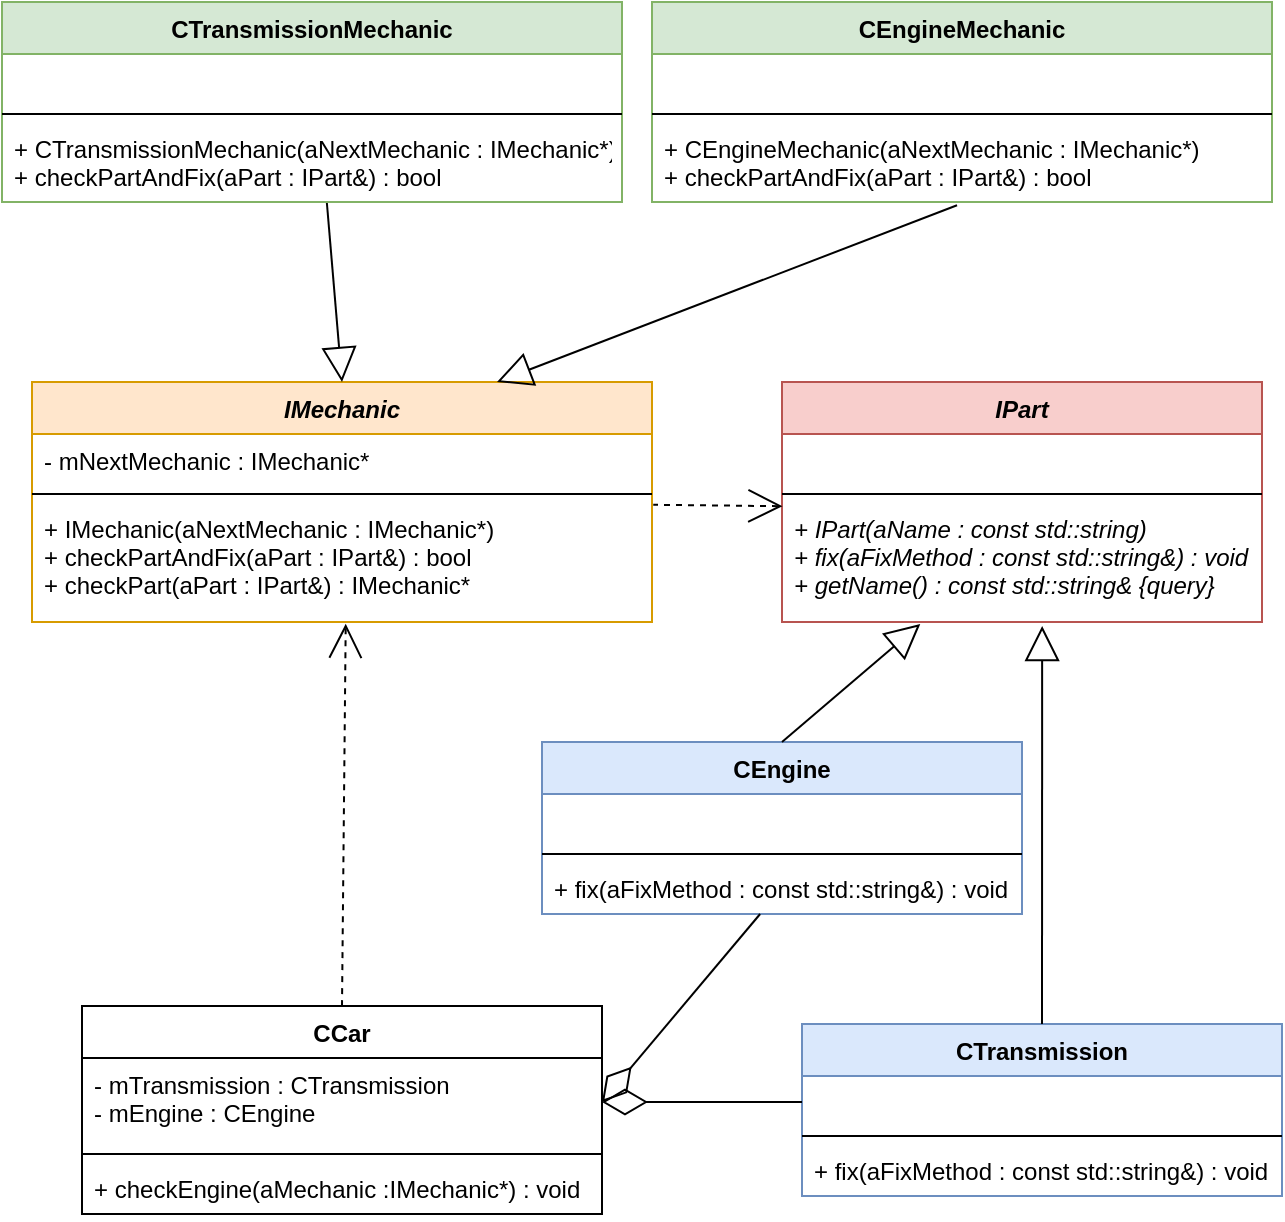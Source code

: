 <mxfile version="13.9.9" type="device"><diagram id="dX9DKSdh9fuA-aQn89Q-" name="Strona-1"><mxGraphModel dx="1301" dy="2071" grid="1" gridSize="10" guides="1" tooltips="1" connect="1" arrows="1" fold="1" page="1" pageScale="1" pageWidth="827" pageHeight="1169" math="0" shadow="0"><root><mxCell id="0"/><mxCell id="1" parent="0"/><mxCell id="HKT_40KJArnPakBg50bf-1" value="CCar" style="swimlane;fontStyle=1;align=center;verticalAlign=top;childLayout=stackLayout;horizontal=1;startSize=26;horizontalStack=0;resizeParent=1;resizeParentMax=0;resizeLast=0;collapsible=1;marginBottom=0;" vertex="1" parent="1"><mxGeometry x="90" y="402" width="260" height="104" as="geometry"/></mxCell><mxCell id="HKT_40KJArnPakBg50bf-2" value="- mTransmission : CTransmission&#10;- mEngine : CEngine" style="text;strokeColor=none;fillColor=none;align=left;verticalAlign=top;spacingLeft=4;spacingRight=4;overflow=hidden;rotatable=0;points=[[0,0.5],[1,0.5]];portConstraint=eastwest;" vertex="1" parent="HKT_40KJArnPakBg50bf-1"><mxGeometry y="26" width="260" height="44" as="geometry"/></mxCell><mxCell id="HKT_40KJArnPakBg50bf-3" value="" style="line;strokeWidth=1;fillColor=none;align=left;verticalAlign=middle;spacingTop=-1;spacingLeft=3;spacingRight=3;rotatable=0;labelPosition=right;points=[];portConstraint=eastwest;" vertex="1" parent="HKT_40KJArnPakBg50bf-1"><mxGeometry y="70" width="260" height="8" as="geometry"/></mxCell><mxCell id="HKT_40KJArnPakBg50bf-4" value="+ checkEngine(aMechanic :IMechanic*) : void" style="text;strokeColor=none;fillColor=none;align=left;verticalAlign=top;spacingLeft=4;spacingRight=4;overflow=hidden;rotatable=0;points=[[0,0.5],[1,0.5]];portConstraint=eastwest;" vertex="1" parent="HKT_40KJArnPakBg50bf-1"><mxGeometry y="78" width="260" height="26" as="geometry"/></mxCell><mxCell id="HKT_40KJArnPakBg50bf-5" value="CEngine" style="swimlane;fontStyle=1;align=center;verticalAlign=top;childLayout=stackLayout;horizontal=1;startSize=26;horizontalStack=0;resizeParent=1;resizeParentMax=0;resizeLast=0;collapsible=1;marginBottom=0;fillColor=#dae8fc;strokeColor=#6c8ebf;" vertex="1" parent="1"><mxGeometry x="320" y="270" width="240" height="86" as="geometry"/></mxCell><mxCell id="HKT_40KJArnPakBg50bf-6" value=" " style="text;strokeColor=none;fillColor=none;align=left;verticalAlign=top;spacingLeft=4;spacingRight=4;overflow=hidden;rotatable=0;points=[[0,0.5],[1,0.5]];portConstraint=eastwest;" vertex="1" parent="HKT_40KJArnPakBg50bf-5"><mxGeometry y="26" width="240" height="26" as="geometry"/></mxCell><mxCell id="HKT_40KJArnPakBg50bf-7" value="" style="line;strokeWidth=1;fillColor=none;align=left;verticalAlign=middle;spacingTop=-1;spacingLeft=3;spacingRight=3;rotatable=0;labelPosition=right;points=[];portConstraint=eastwest;" vertex="1" parent="HKT_40KJArnPakBg50bf-5"><mxGeometry y="52" width="240" height="8" as="geometry"/></mxCell><mxCell id="HKT_40KJArnPakBg50bf-8" value="+ fix(aFixMethod : const std::string&amp;) : void" style="text;strokeColor=none;fillColor=none;align=left;verticalAlign=top;spacingLeft=4;spacingRight=4;overflow=hidden;rotatable=0;points=[[0,0.5],[1,0.5]];portConstraint=eastwest;" vertex="1" parent="HKT_40KJArnPakBg50bf-5"><mxGeometry y="60" width="240" height="26" as="geometry"/></mxCell><mxCell id="HKT_40KJArnPakBg50bf-9" value="CTransmission" style="swimlane;fontStyle=1;align=center;verticalAlign=top;childLayout=stackLayout;horizontal=1;startSize=26;horizontalStack=0;resizeParent=1;resizeParentMax=0;resizeLast=0;collapsible=1;marginBottom=0;fillColor=#dae8fc;strokeColor=#6c8ebf;" vertex="1" parent="1"><mxGeometry x="450" y="411" width="240" height="86" as="geometry"/></mxCell><mxCell id="HKT_40KJArnPakBg50bf-10" value=" " style="text;strokeColor=none;fillColor=none;align=left;verticalAlign=top;spacingLeft=4;spacingRight=4;overflow=hidden;rotatable=0;points=[[0,0.5],[1,0.5]];portConstraint=eastwest;" vertex="1" parent="HKT_40KJArnPakBg50bf-9"><mxGeometry y="26" width="240" height="26" as="geometry"/></mxCell><mxCell id="HKT_40KJArnPakBg50bf-11" value="" style="line;strokeWidth=1;fillColor=none;align=left;verticalAlign=middle;spacingTop=-1;spacingLeft=3;spacingRight=3;rotatable=0;labelPosition=right;points=[];portConstraint=eastwest;" vertex="1" parent="HKT_40KJArnPakBg50bf-9"><mxGeometry y="52" width="240" height="8" as="geometry"/></mxCell><mxCell id="HKT_40KJArnPakBg50bf-12" value="+ fix(aFixMethod : const std::string&amp;) : void" style="text;strokeColor=none;fillColor=none;align=left;verticalAlign=top;spacingLeft=4;spacingRight=4;overflow=hidden;rotatable=0;points=[[0,0.5],[1,0.5]];portConstraint=eastwest;" vertex="1" parent="HKT_40KJArnPakBg50bf-9"><mxGeometry y="60" width="240" height="26" as="geometry"/></mxCell><mxCell id="HKT_40KJArnPakBg50bf-13" value="IPart" style="swimlane;fontStyle=3;align=center;verticalAlign=top;childLayout=stackLayout;horizontal=1;startSize=26;horizontalStack=0;resizeParent=1;resizeParentMax=0;resizeLast=0;collapsible=1;marginBottom=0;fillColor=#f8cecc;strokeColor=#b85450;" vertex="1" parent="1"><mxGeometry x="440" y="90" width="240" height="120" as="geometry"/></mxCell><mxCell id="HKT_40KJArnPakBg50bf-14" value=" " style="text;strokeColor=none;fillColor=none;align=left;verticalAlign=top;spacingLeft=4;spacingRight=4;overflow=hidden;rotatable=0;points=[[0,0.5],[1,0.5]];portConstraint=eastwest;" vertex="1" parent="HKT_40KJArnPakBg50bf-13"><mxGeometry y="26" width="240" height="26" as="geometry"/></mxCell><mxCell id="HKT_40KJArnPakBg50bf-15" value="" style="line;strokeWidth=1;fillColor=none;align=left;verticalAlign=middle;spacingTop=-1;spacingLeft=3;spacingRight=3;rotatable=0;labelPosition=right;points=[];portConstraint=eastwest;" vertex="1" parent="HKT_40KJArnPakBg50bf-13"><mxGeometry y="52" width="240" height="8" as="geometry"/></mxCell><mxCell id="HKT_40KJArnPakBg50bf-16" value="+ IPart(aName : const std::string)&#10;+ fix(aFixMethod : const std::string&amp;) : void&#10;+ getName() : const std::string&amp; {query}" style="text;strokeColor=none;fillColor=none;align=left;verticalAlign=top;spacingLeft=4;spacingRight=4;overflow=hidden;rotatable=0;points=[[0,0.5],[1,0.5]];portConstraint=eastwest;fontStyle=2" vertex="1" parent="HKT_40KJArnPakBg50bf-13"><mxGeometry y="60" width="240" height="60" as="geometry"/></mxCell><mxCell id="HKT_40KJArnPakBg50bf-17" value="CEngineMechanic" style="swimlane;fontStyle=1;align=center;verticalAlign=top;childLayout=stackLayout;horizontal=1;startSize=26;horizontalStack=0;resizeParent=1;resizeParentMax=0;resizeLast=0;collapsible=1;marginBottom=0;fillColor=#d5e8d4;strokeColor=#82b366;" vertex="1" parent="1"><mxGeometry x="375" y="-100" width="310" height="100" as="geometry"/></mxCell><mxCell id="HKT_40KJArnPakBg50bf-18" value=" " style="text;strokeColor=none;fillColor=none;align=left;verticalAlign=top;spacingLeft=4;spacingRight=4;overflow=hidden;rotatable=0;points=[[0,0.5],[1,0.5]];portConstraint=eastwest;" vertex="1" parent="HKT_40KJArnPakBg50bf-17"><mxGeometry y="26" width="310" height="26" as="geometry"/></mxCell><mxCell id="HKT_40KJArnPakBg50bf-19" value="" style="line;strokeWidth=1;fillColor=none;align=left;verticalAlign=middle;spacingTop=-1;spacingLeft=3;spacingRight=3;rotatable=0;labelPosition=right;points=[];portConstraint=eastwest;" vertex="1" parent="HKT_40KJArnPakBg50bf-17"><mxGeometry y="52" width="310" height="8" as="geometry"/></mxCell><mxCell id="HKT_40KJArnPakBg50bf-20" value="+ CEngineMechanic(aNextMechanic : IMechanic*)&#10;+ checkPartAndFix(aPart : IPart&amp;) : bool" style="text;strokeColor=none;fillColor=none;align=left;verticalAlign=top;spacingLeft=4;spacingRight=4;overflow=hidden;rotatable=0;points=[[0,0.5],[1,0.5]];portConstraint=eastwest;" vertex="1" parent="HKT_40KJArnPakBg50bf-17"><mxGeometry y="60" width="310" height="40" as="geometry"/></mxCell><mxCell id="HKT_40KJArnPakBg50bf-21" value="CTransmissionMechanic" style="swimlane;fontStyle=1;align=center;verticalAlign=top;childLayout=stackLayout;horizontal=1;startSize=26;horizontalStack=0;resizeParent=1;resizeParentMax=0;resizeLast=0;collapsible=1;marginBottom=0;fillColor=#d5e8d4;strokeColor=#82b366;" vertex="1" parent="1"><mxGeometry x="50" y="-100" width="310" height="100" as="geometry"/></mxCell><mxCell id="HKT_40KJArnPakBg50bf-22" value=" " style="text;strokeColor=none;fillColor=none;align=left;verticalAlign=top;spacingLeft=4;spacingRight=4;overflow=hidden;rotatable=0;points=[[0,0.5],[1,0.5]];portConstraint=eastwest;" vertex="1" parent="HKT_40KJArnPakBg50bf-21"><mxGeometry y="26" width="310" height="26" as="geometry"/></mxCell><mxCell id="HKT_40KJArnPakBg50bf-23" value="" style="line;strokeWidth=1;fillColor=none;align=left;verticalAlign=middle;spacingTop=-1;spacingLeft=3;spacingRight=3;rotatable=0;labelPosition=right;points=[];portConstraint=eastwest;" vertex="1" parent="HKT_40KJArnPakBg50bf-21"><mxGeometry y="52" width="310" height="8" as="geometry"/></mxCell><mxCell id="HKT_40KJArnPakBg50bf-24" value="+ CTransmissionMechanic(aNextMechanic : IMechanic*)&#10;+ checkPartAndFix(aPart : IPart&amp;) : bool" style="text;strokeColor=none;fillColor=none;align=left;verticalAlign=top;spacingLeft=4;spacingRight=4;overflow=hidden;rotatable=0;points=[[0,0.5],[1,0.5]];portConstraint=eastwest;" vertex="1" parent="HKT_40KJArnPakBg50bf-21"><mxGeometry y="60" width="310" height="40" as="geometry"/></mxCell><mxCell id="HKT_40KJArnPakBg50bf-25" value="IMechanic" style="swimlane;fontStyle=3;align=center;verticalAlign=top;childLayout=stackLayout;horizontal=1;startSize=26;horizontalStack=0;resizeParent=1;resizeParentMax=0;resizeLast=0;collapsible=1;marginBottom=0;fillColor=#ffe6cc;strokeColor=#d79b00;" vertex="1" parent="1"><mxGeometry x="65" y="90" width="310" height="120" as="geometry"/></mxCell><mxCell id="HKT_40KJArnPakBg50bf-26" value="- mNextMechanic : IMechanic*" style="text;strokeColor=none;fillColor=none;align=left;verticalAlign=top;spacingLeft=4;spacingRight=4;overflow=hidden;rotatable=0;points=[[0,0.5],[1,0.5]];portConstraint=eastwest;" vertex="1" parent="HKT_40KJArnPakBg50bf-25"><mxGeometry y="26" width="310" height="26" as="geometry"/></mxCell><mxCell id="HKT_40KJArnPakBg50bf-27" value="" style="line;strokeWidth=1;fillColor=none;align=left;verticalAlign=middle;spacingTop=-1;spacingLeft=3;spacingRight=3;rotatable=0;labelPosition=right;points=[];portConstraint=eastwest;" vertex="1" parent="HKT_40KJArnPakBg50bf-25"><mxGeometry y="52" width="310" height="8" as="geometry"/></mxCell><mxCell id="HKT_40KJArnPakBg50bf-28" value="+ IMechanic(aNextMechanic : IMechanic*)&#10;+ checkPartAndFix(aPart : IPart&amp;) : bool&#10;+ checkPart(aPart : IPart&amp;) : IMechanic*" style="text;strokeColor=none;fillColor=none;align=left;verticalAlign=top;spacingLeft=4;spacingRight=4;overflow=hidden;rotatable=0;points=[[0,0.5],[1,0.5]];portConstraint=eastwest;fontStyle=0" vertex="1" parent="HKT_40KJArnPakBg50bf-25"><mxGeometry y="60" width="310" height="60" as="geometry"/></mxCell><mxCell id="HKT_40KJArnPakBg50bf-29" value="" style="endArrow=none;html=1;entryX=0.5;entryY=0;entryDx=0;entryDy=0;exitX=0.288;exitY=1.017;exitDx=0;exitDy=0;exitPerimeter=0;endFill=0;startArrow=block;startFill=0;endSize=12;startSize=15;" edge="1" parent="1" source="HKT_40KJArnPakBg50bf-16" target="HKT_40KJArnPakBg50bf-5"><mxGeometry width="50" height="50" relative="1" as="geometry"><mxPoint x="230" y="140" as="sourcePoint"/><mxPoint x="280" y="90" as="targetPoint"/></mxGeometry></mxCell><mxCell id="HKT_40KJArnPakBg50bf-30" value="" style="endArrow=none;html=1;entryX=0.5;entryY=0;entryDx=0;entryDy=0;endFill=0;startArrow=block;startFill=0;endSize=12;startSize=15;exitX=0.542;exitY=1.033;exitDx=0;exitDy=0;exitPerimeter=0;" edge="1" parent="1" source="HKT_40KJArnPakBg50bf-16" target="HKT_40KJArnPakBg50bf-9"><mxGeometry width="50" height="50" relative="1" as="geometry"><mxPoint x="630" y="212" as="sourcePoint"/><mxPoint x="450" y="280" as="targetPoint"/></mxGeometry></mxCell><mxCell id="HKT_40KJArnPakBg50bf-31" value="" style="endArrow=none;html=1;entryX=0.492;entryY=1.041;entryDx=0;entryDy=0;endFill=0;startArrow=block;startFill=0;endSize=12;startSize=15;entryPerimeter=0;exitX=0.75;exitY=0;exitDx=0;exitDy=0;" edge="1" parent="1" source="HKT_40KJArnPakBg50bf-25" target="HKT_40KJArnPakBg50bf-20"><mxGeometry width="50" height="50" relative="1" as="geometry"><mxPoint x="120" y="230" as="sourcePoint"/><mxPoint x="290" y="-254" as="targetPoint"/></mxGeometry></mxCell><mxCell id="HKT_40KJArnPakBg50bf-32" value="" style="endArrow=none;html=1;entryX=0.524;entryY=1.012;entryDx=0;entryDy=0;endFill=0;startArrow=block;startFill=0;endSize=12;startSize=15;exitX=0.5;exitY=0;exitDx=0;exitDy=0;entryPerimeter=0;" edge="1" parent="1" source="HKT_40KJArnPakBg50bf-25" target="HKT_40KJArnPakBg50bf-24"><mxGeometry width="50" height="50" relative="1" as="geometry"><mxPoint x="477.01" y="715" as="sourcePoint"/><mxPoint x="605" y="770" as="targetPoint"/></mxGeometry></mxCell><mxCell id="HKT_40KJArnPakBg50bf-33" value="" style="endArrow=diamondThin;html=1;entryX=1;entryY=0.5;entryDx=0;entryDy=0;endFill=0;startArrow=none;startFill=0;endSize=20;startSize=20;" edge="1" parent="1" source="HKT_40KJArnPakBg50bf-8" target="HKT_40KJArnPakBg50bf-2"><mxGeometry width="50" height="50" relative="1" as="geometry"><mxPoint x="440" y="360" as="sourcePoint"/><mxPoint x="375" y="535" as="targetPoint"/></mxGeometry></mxCell><mxCell id="HKT_40KJArnPakBg50bf-34" value="" style="endArrow=diamondThin;html=1;entryX=1;entryY=0.5;entryDx=0;entryDy=0;endFill=0;startArrow=none;startFill=0;endSize=20;startSize=20;exitX=0;exitY=0.5;exitDx=0;exitDy=0;" edge="1" parent="1" source="HKT_40KJArnPakBg50bf-10" target="HKT_40KJArnPakBg50bf-2"><mxGeometry width="50" height="50" relative="1" as="geometry"><mxPoint x="450" y="359.994" as="sourcePoint"/><mxPoint x="360" y="460" as="targetPoint"/></mxGeometry></mxCell><mxCell id="HKT_40KJArnPakBg50bf-35" value="" style="endArrow=none;html=1;endFill=0;startArrow=open;startFill=0;endSize=12;startSize=15;exitX=0.506;exitY=1.014;exitDx=0;exitDy=0;dashed=1;exitPerimeter=0;entryX=0.5;entryY=0;entryDx=0;entryDy=0;" edge="1" parent="1" source="HKT_40KJArnPakBg50bf-28" target="HKT_40KJArnPakBg50bf-1"><mxGeometry width="50" height="50" relative="1" as="geometry"><mxPoint x="520" y="460" as="sourcePoint"/><mxPoint x="250" y="380" as="targetPoint"/></mxGeometry></mxCell><mxCell id="HKT_40KJArnPakBg50bf-36" value="" style="endArrow=none;html=1;endFill=0;startArrow=open;startFill=0;endSize=12;startSize=15;exitX=0.001;exitY=0.035;exitDx=0;exitDy=0;dashed=1;exitPerimeter=0;entryX=1.002;entryY=0.023;entryDx=0;entryDy=0;entryPerimeter=0;" edge="1" parent="1" source="HKT_40KJArnPakBg50bf-16" target="HKT_40KJArnPakBg50bf-28"><mxGeometry width="50" height="50" relative="1" as="geometry"><mxPoint x="126.86" y="366.84" as="sourcePoint"/><mxPoint x="230" y="412.0" as="targetPoint"/></mxGeometry></mxCell></root></mxGraphModel></diagram></mxfile>